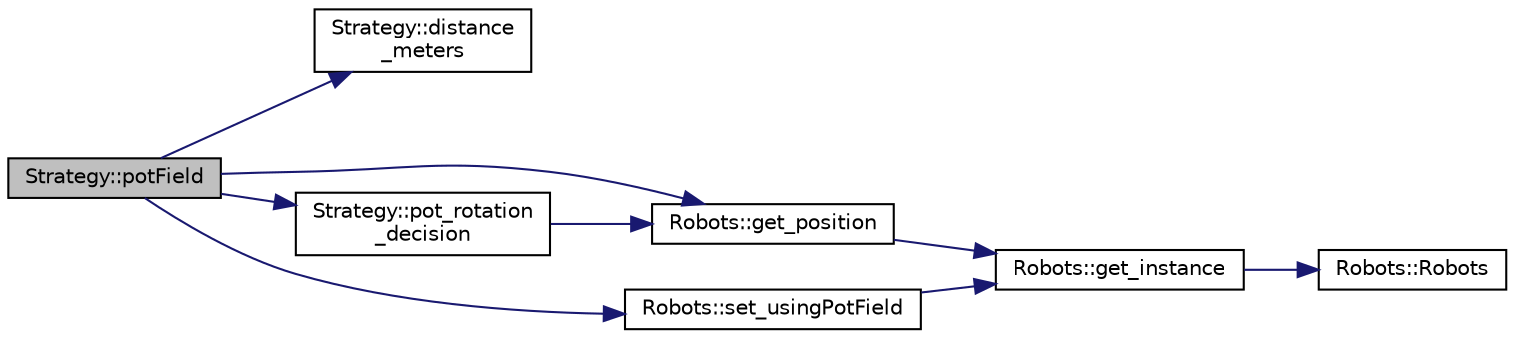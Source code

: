 digraph "Strategy::potField"
{
 // INTERACTIVE_SVG=YES
  edge [fontname="Helvetica",fontsize="10",labelfontname="Helvetica",labelfontsize="10"];
  node [fontname="Helvetica",fontsize="10",shape=record];
  rankdir="LR";
  Node317 [label="Strategy::potField",height=0.2,width=0.4,color="black", fillcolor="grey75", style="filled", fontcolor="black"];
  Node317 -> Node318 [color="midnightblue",fontsize="10",style="solid"];
  Node318 [label="Strategy::distance\l_meters",height=0.2,width=0.4,color="black", fillcolor="white", style="filled",URL="$class_strategy.html#a4052503aaa94bdbc1fca9f552ef96dbb"];
  Node317 -> Node319 [color="midnightblue",fontsize="10",style="solid"];
  Node319 [label="Robots::get_position",height=0.2,width=0.4,color="black", fillcolor="white", style="filled",URL="$class_robots.html#a1fca8f2f5070176faa6ba1efa2f1ff14"];
  Node319 -> Node320 [color="midnightblue",fontsize="10",style="solid"];
  Node320 [label="Robots::get_instance",height=0.2,width=0.4,color="black", fillcolor="white", style="filled",URL="$class_robots.html#a589bce74db5f34af384952d48435168f"];
  Node320 -> Node321 [color="midnightblue",fontsize="10",style="solid"];
  Node321 [label="Robots::Robots",height=0.2,width=0.4,color="black", fillcolor="white", style="filled",URL="$class_robots.html#aa2745a48ebd3e52b9a3020f6afbcb25d",tooltip="Initializes our arrays. "];
  Node317 -> Node322 [color="midnightblue",fontsize="10",style="solid"];
  Node322 [label="Strategy::pot_rotation\l_decision",height=0.2,width=0.4,color="black", fillcolor="white", style="filled",URL="$class_strategy.html#abc4ef2ab65f3864218c1736d7c35d46a"];
  Node322 -> Node319 [color="midnightblue",fontsize="10",style="solid"];
  Node317 -> Node323 [color="midnightblue",fontsize="10",style="solid"];
  Node323 [label="Robots::set_usingPotField",height=0.2,width=0.4,color="black", fillcolor="white", style="filled",URL="$class_robots.html#a51288c53411bda98c5f9cd05f6ef2a82"];
  Node323 -> Node320 [color="midnightblue",fontsize="10",style="solid"];
}
